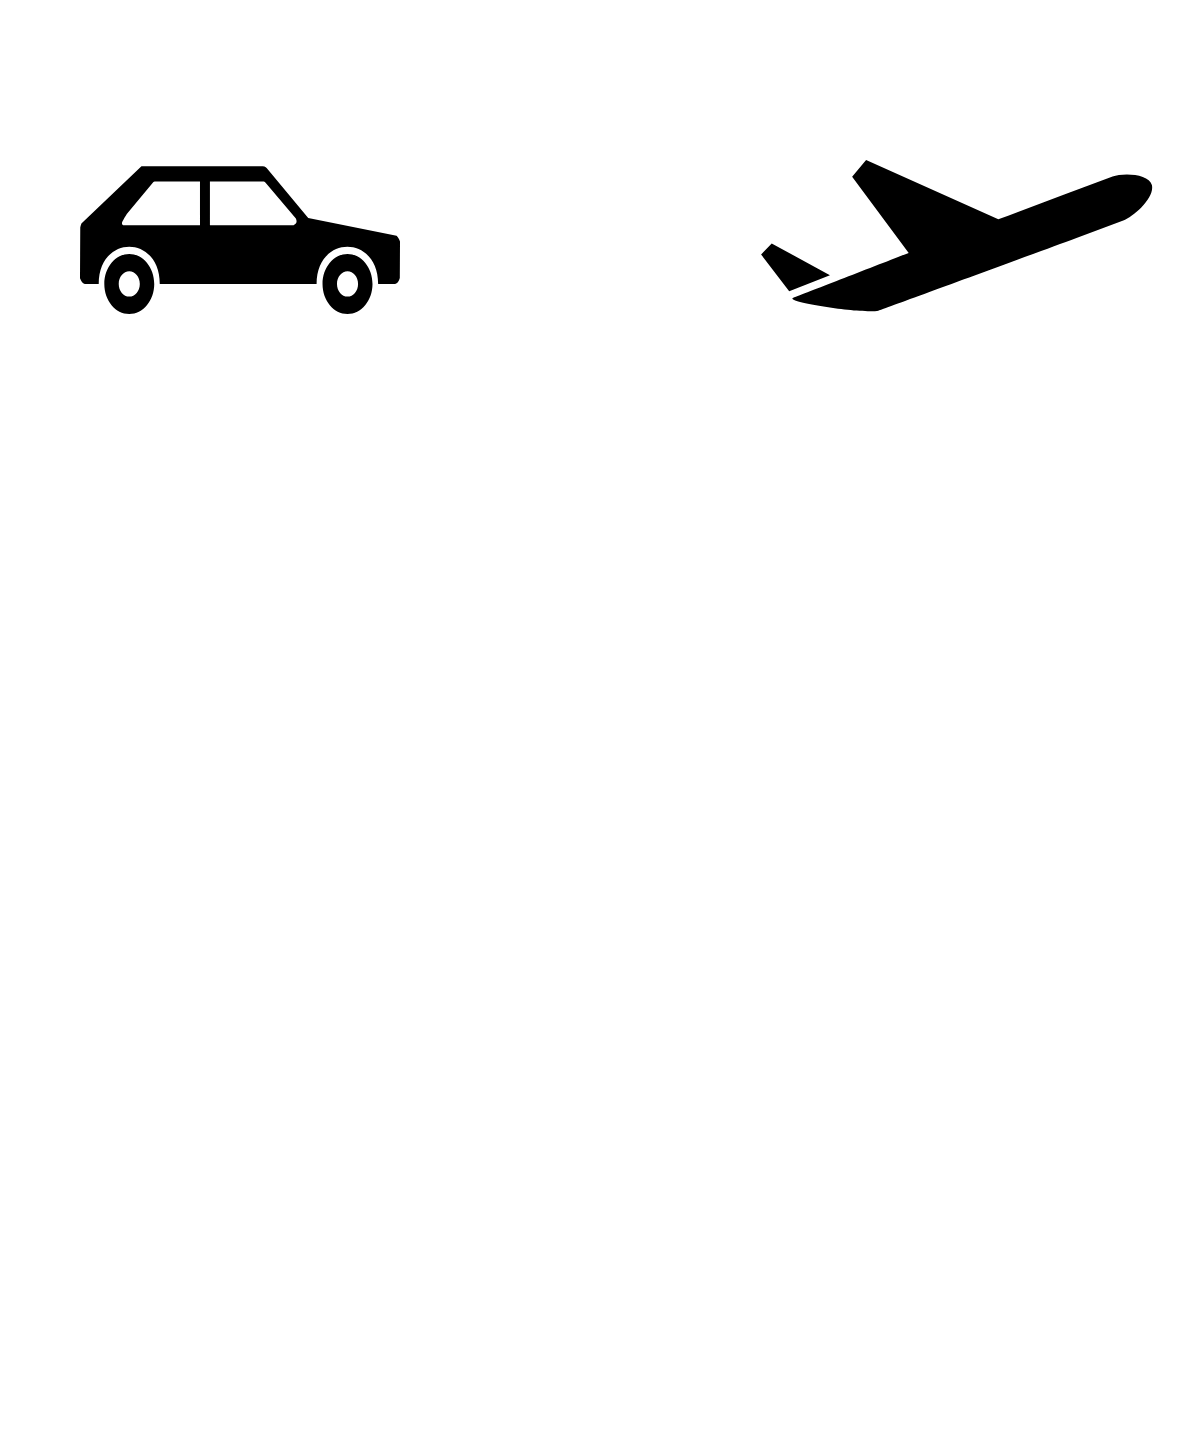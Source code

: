 <mxfile version="12.7.8" type="device"><diagram id="ydMfg3sgo14C8c0UB7NU" name="Page-1"><mxGraphModel dx="1186" dy="812" grid="1" gridSize="10" guides="1" tooltips="1" connect="1" arrows="1" fold="1" page="1" pageScale="1" pageWidth="827" pageHeight="1169" math="0" shadow="0"><root><mxCell id="0"/><mxCell id="1" parent="0"/><mxCell id="1dcPYY4SNuPXBwAYcjg0-25" value="" style="group" vertex="1" connectable="0" parent="1"><mxGeometry x="80" y="323" width="240" height="240" as="geometry"/></mxCell><mxCell id="1dcPYY4SNuPXBwAYcjg0-23" value="" style="whiteSpace=wrap;html=1;aspect=fixed;fillColor=none;strokeColor=none;" vertex="1" parent="1dcPYY4SNuPXBwAYcjg0-25"><mxGeometry width="240" height="240" as="geometry"/></mxCell><mxCell id="1dcPYY4SNuPXBwAYcjg0-1" value="" style="shape=mxgraph.signs.transportation.car_3;html=1;fillColor=#000000;strokeColor=none;verticalLabelPosition=bottom;verticalAlign=top;align=center;flipH=1;" vertex="1" parent="1dcPYY4SNuPXBwAYcjg0-25"><mxGeometry x="40" y="80" width="160" height="74" as="geometry"/></mxCell><mxCell id="1dcPYY4SNuPXBwAYcjg0-26" value="" style="group" vertex="1" connectable="0" parent="1"><mxGeometry x="439" y="320" width="240" height="240" as="geometry"/></mxCell><mxCell id="1dcPYY4SNuPXBwAYcjg0-24" value="" style="whiteSpace=wrap;html=1;aspect=fixed;fillColor=none;strokeColor=none;" vertex="1" parent="1dcPYY4SNuPXBwAYcjg0-26"><mxGeometry width="240" height="240" as="geometry"/></mxCell><mxCell id="1dcPYY4SNuPXBwAYcjg0-4" value="" style="shape=mxgraph.signs.transportation.airplane_1;html=1;fillColor=#000000;strokeColor=none;verticalLabelPosition=bottom;verticalAlign=top;align=center;" vertex="1" parent="1dcPYY4SNuPXBwAYcjg0-26"><mxGeometry x="21.55" y="80" width="196.91" height="77" as="geometry"/></mxCell><mxCell id="1dcPYY4SNuPXBwAYcjg0-27" value="" style="group" vertex="1" connectable="0" parent="1"><mxGeometry x="80" y="760" width="240" height="240" as="geometry"/></mxCell><mxCell id="1dcPYY4SNuPXBwAYcjg0-22" value="" style="whiteSpace=wrap;html=1;aspect=fixed;fillColor=none;strokeColor=none;" vertex="1" parent="1dcPYY4SNuPXBwAYcjg0-27"><mxGeometry width="240" height="240" as="geometry"/></mxCell><mxCell id="1dcPYY4SNuPXBwAYcjg0-5" value="" style="shape=image;html=1;verticalAlign=top;verticalLabelPosition=bottom;labelBackgroundColor=#ffffff;imageAspect=0;aspect=fixed;image=https://cdn1.iconfinder.com/data/icons/happy-trees/100/tree-green-nature-round_3-128.png" vertex="1" parent="1dcPYY4SNuPXBwAYcjg0-27"><mxGeometry x="45.997" y="46" width="148" height="148" as="geometry"/></mxCell><mxCell id="1dcPYY4SNuPXBwAYcjg0-28" value="" style="group" vertex="1" connectable="0" parent="1"><mxGeometry x="439" y="800" width="240" height="240" as="geometry"/></mxCell><mxCell id="1dcPYY4SNuPXBwAYcjg0-21" value="" style="whiteSpace=wrap;html=1;aspect=fixed;fillColor=none;strokeColor=none;" vertex="1" parent="1dcPYY4SNuPXBwAYcjg0-28"><mxGeometry width="240" height="240" as="geometry"/></mxCell><mxCell id="1dcPYY4SNuPXBwAYcjg0-6" value="" style="shape=image;html=1;verticalAlign=top;verticalLabelPosition=bottom;labelBackgroundColor=#ffffff;imageAspect=0;aspect=fixed;image=https://cdn4.iconfinder.com/data/icons/the-weather-is-nice-today/64/weather_46-128.png" vertex="1" parent="1dcPYY4SNuPXBwAYcjg0-28"><mxGeometry x="41.25" y="41.25" width="157.5" height="157.5" as="geometry"/></mxCell></root></mxGraphModel></diagram></mxfile>